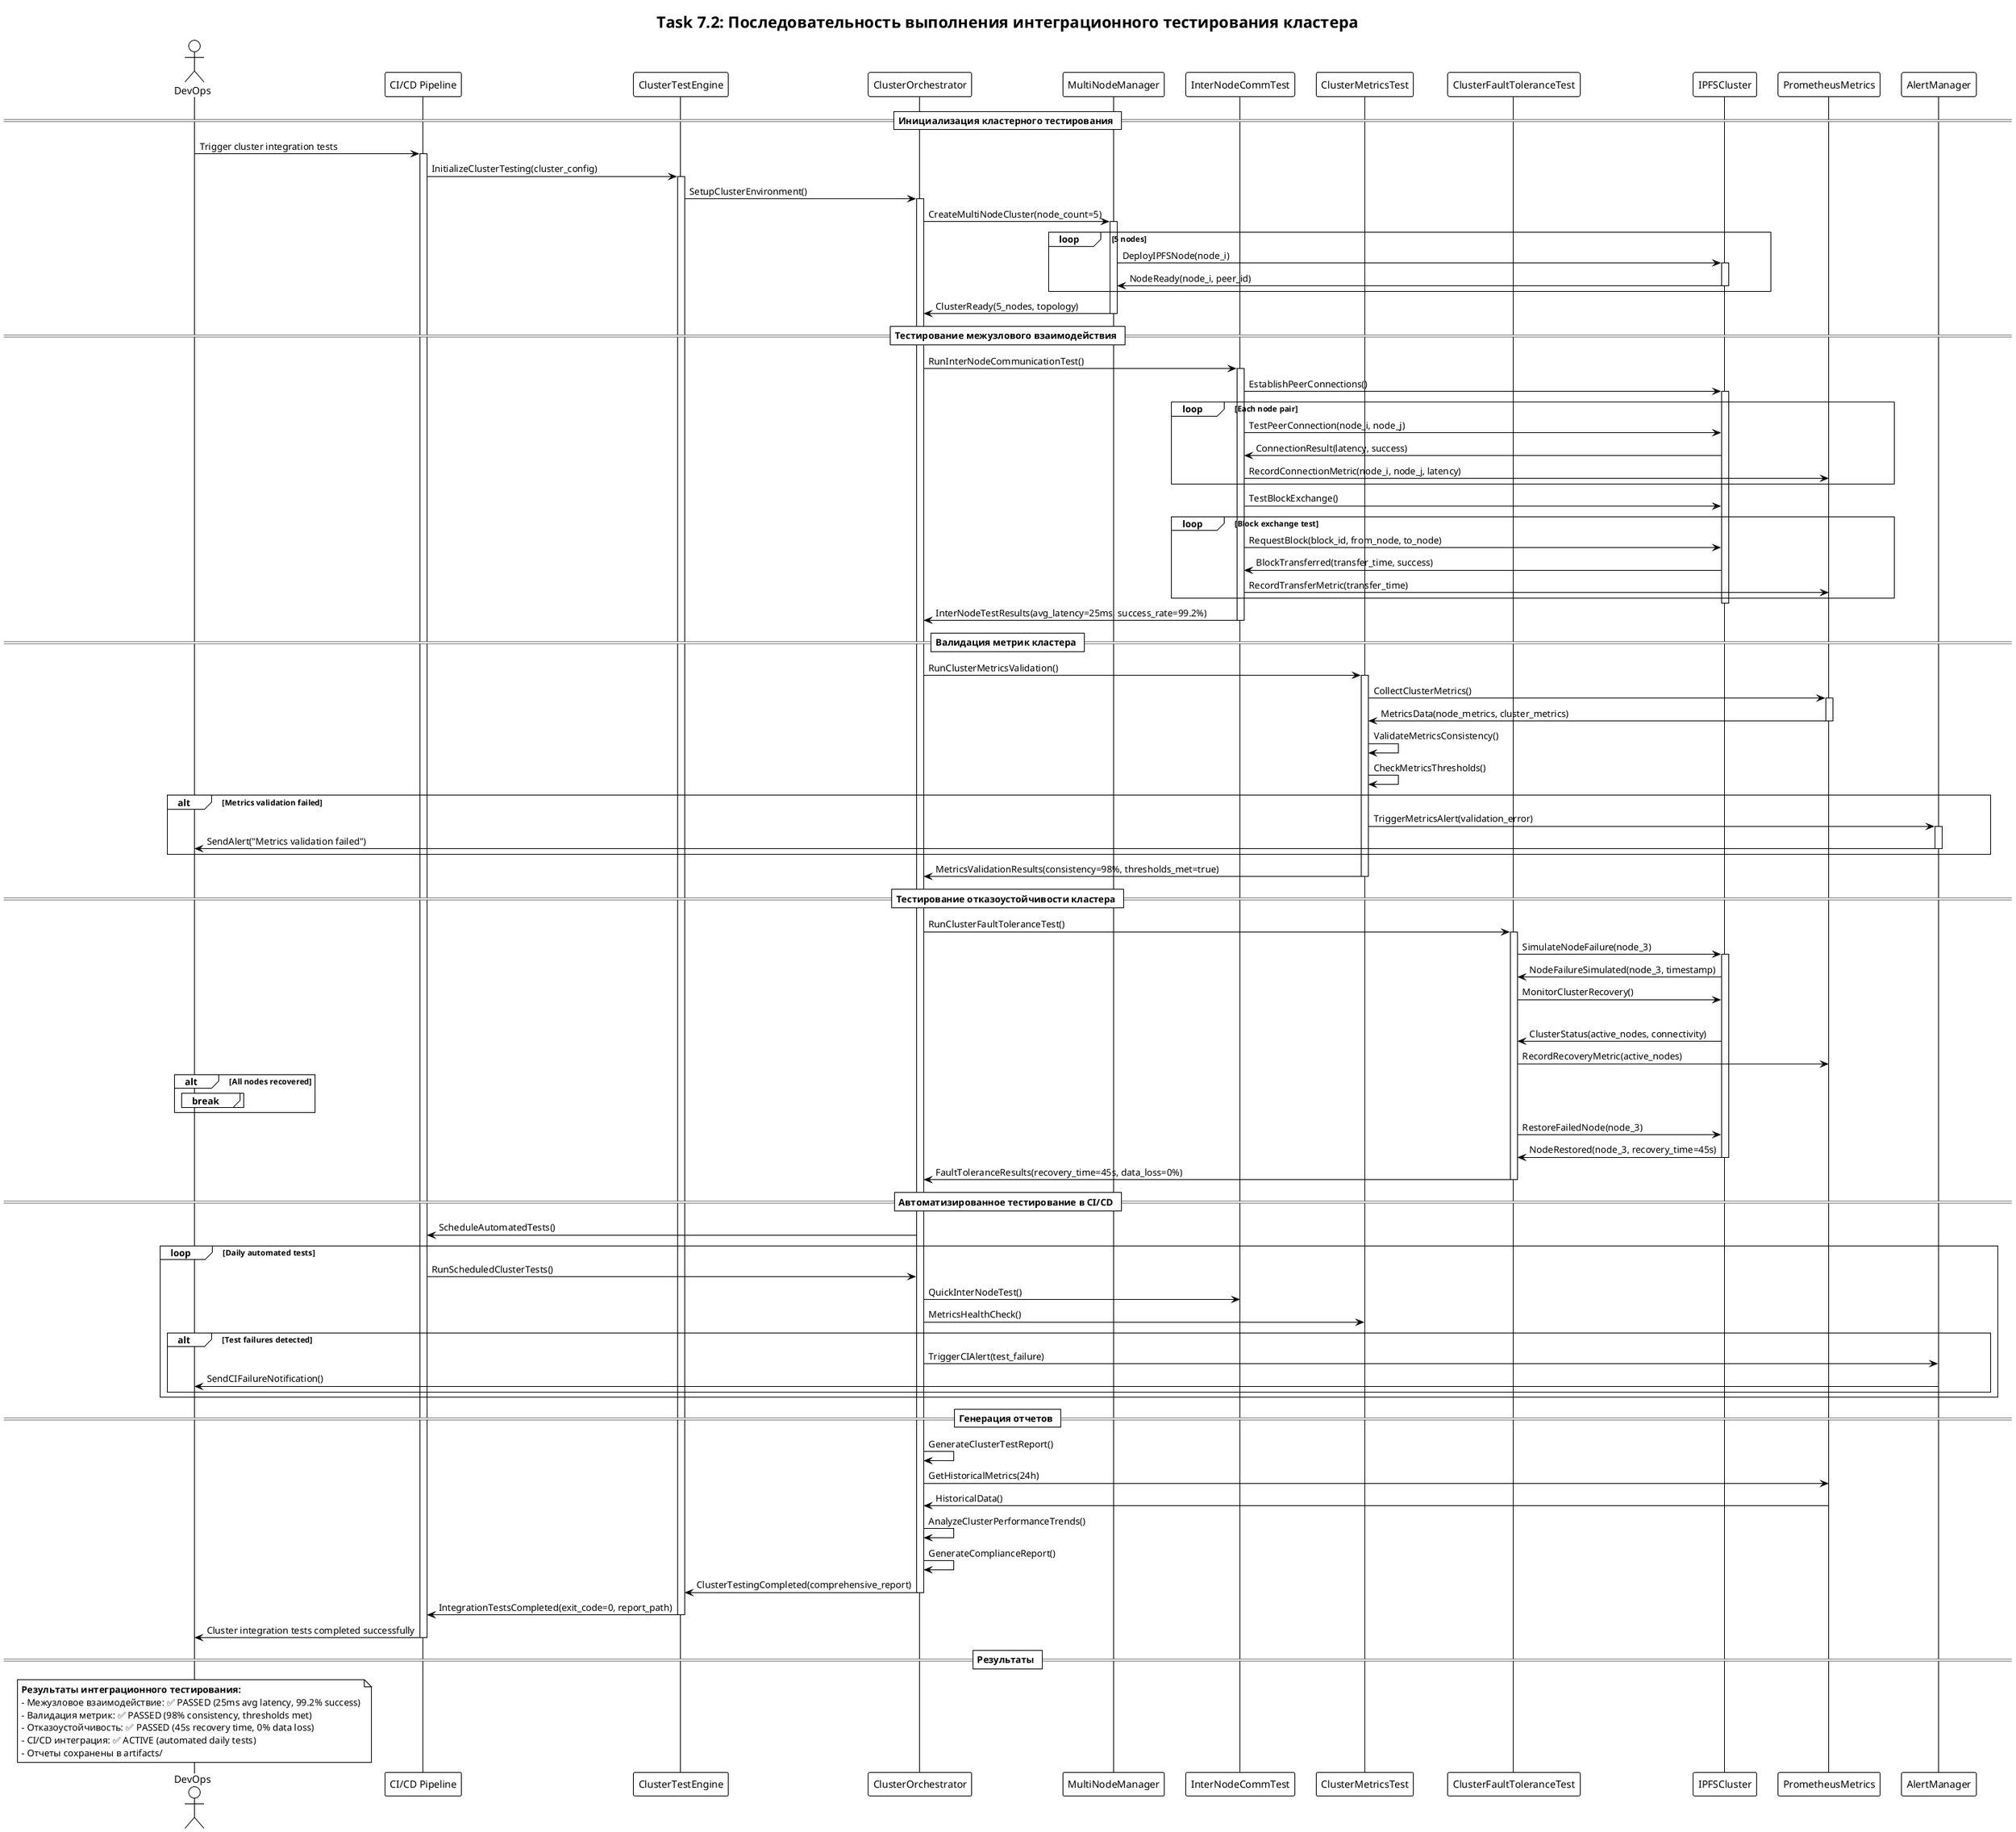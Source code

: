 @startuml Task7_Sequence_IntegrationTesting
!theme plain

title Task 7.2: Последовательность выполнения интеграционного тестирования кластера

actor DevOps as devops
participant "CI/CD Pipeline" as ci
participant "ClusterTestEngine" as engine
participant "ClusterOrchestrator" as orchestrator
participant "MultiNodeManager" as nodes
participant "InterNodeCommTest" as comm_test
participant "ClusterMetricsTest" as metrics_test
participant "ClusterFaultToleranceTest" as fault_test
participant "IPFSCluster" as cluster
participant "PrometheusMetrics" as prometheus
participant "AlertManager" as alerts

== Инициализация кластерного тестирования ==

devops -> ci: Trigger cluster integration tests
activate ci

ci -> engine: InitializeClusterTesting(cluster_config)
activate engine

engine -> orchestrator: SetupClusterEnvironment()
activate orchestrator

orchestrator -> nodes: CreateMultiNodeCluster(node_count=5)
activate nodes

loop 5 nodes
    nodes -> cluster: DeployIPFSNode(node_i)
    activate cluster
    cluster -> nodes: NodeReady(node_i, peer_id)
    deactivate cluster
end

nodes -> orchestrator: ClusterReady(5_nodes, topology)
deactivate nodes

== Тестирование межузлового взаимодействия ==

orchestrator -> comm_test: RunInterNodeCommunicationTest()
activate comm_test

comm_test -> cluster: EstablishPeerConnections()
activate cluster

loop Each node pair
    comm_test -> cluster: TestPeerConnection(node_i, node_j)
    cluster -> comm_test: ConnectionResult(latency, success)
    comm_test -> prometheus: RecordConnectionMetric(node_i, node_j, latency)
end

comm_test -> cluster: TestBlockExchange()

loop Block exchange test
    comm_test -> cluster: RequestBlock(block_id, from_node, to_node)
    cluster -> comm_test: BlockTransferred(transfer_time, success)
    comm_test -> prometheus: RecordTransferMetric(transfer_time)
end

deactivate cluster

comm_test -> orchestrator: InterNodeTestResults(avg_latency=25ms, success_rate=99.2%)
deactivate comm_test

== Валидация метрик кластера ==

orchestrator -> metrics_test: RunClusterMetricsValidation()
activate metrics_test

metrics_test -> prometheus: CollectClusterMetrics()
activate prometheus

prometheus -> metrics_test: MetricsData(node_metrics, cluster_metrics)
deactivate prometheus

metrics_test -> metrics_test: ValidateMetricsConsistency()
metrics_test -> metrics_test: CheckMetricsThresholds()

alt Metrics validation failed
    metrics_test -> alerts: TriggerMetricsAlert(validation_error)
    activate alerts
    alerts -> devops: SendAlert("Metrics validation failed")
    deactivate alerts
end

metrics_test -> orchestrator: MetricsValidationResults(consistency=98%, thresholds_met=true)
deactivate metrics_test

== Тестирование отказоустойчивости кластера ==

orchestrator -> fault_test: RunClusterFaultToleranceTest()
activate fault_test

fault_test -> cluster: SimulateNodeFailure(node_3)
activate cluster

cluster -> fault_test: NodeFailureSimulated(node_3, timestamp)

fault_test -> cluster: MonitorClusterRecovery()

loop Recovery monitoring (5 minutes)
    cluster -> fault_test: ClusterStatus(active_nodes, connectivity)
    fault_test -> prometheus: RecordRecoveryMetric(active_nodes)
    
    alt All nodes recovered
        break
    end
end

fault_test -> cluster: RestoreFailedNode(node_3)
cluster -> fault_test: NodeRestored(node_3, recovery_time=45s)

deactivate cluster

fault_test -> orchestrator: FaultToleranceResults(recovery_time=45s, data_loss=0%)
deactivate fault_test

== Автоматизированное тестирование в CI/CD ==

orchestrator -> ci: ScheduleAutomatedTests()

loop Daily automated tests
    ci -> orchestrator: RunScheduledClusterTests()
    orchestrator -> comm_test: QuickInterNodeTest()
    orchestrator -> metrics_test: MetricsHealthCheck()
    
    alt Test failures detected
        orchestrator -> alerts: TriggerCIAlert(test_failure)
        alerts -> devops: SendCIFailureNotification()
    end
end

== Генерация отчетов ==

orchestrator -> orchestrator: GenerateClusterTestReport()

orchestrator -> prometheus: GetHistoricalMetrics(24h)
prometheus -> orchestrator: HistoricalData()

orchestrator -> orchestrator: AnalyzeClusterPerformanceTrends()
orchestrator -> orchestrator: GenerateComplianceReport()

orchestrator -> engine: ClusterTestingCompleted(comprehensive_report)
deactivate orchestrator

engine -> ci: IntegrationTestsCompleted(exit_code=0, report_path)
deactivate engine

ci -> devops: Cluster integration tests completed successfully
deactivate ci

== Результаты ==

note over devops
**Результаты интеграционного тестирования:**
- Межузловое взаимодействие: ✅ PASSED (25ms avg latency, 99.2% success)
- Валидация метрик: ✅ PASSED (98% consistency, thresholds met)
- Отказоустойчивость: ✅ PASSED (45s recovery time, 0% data loss)
- CI/CD интеграция: ✅ ACTIVE (automated daily tests)
- Отчеты сохранены в artifacts/
end note

@enduml